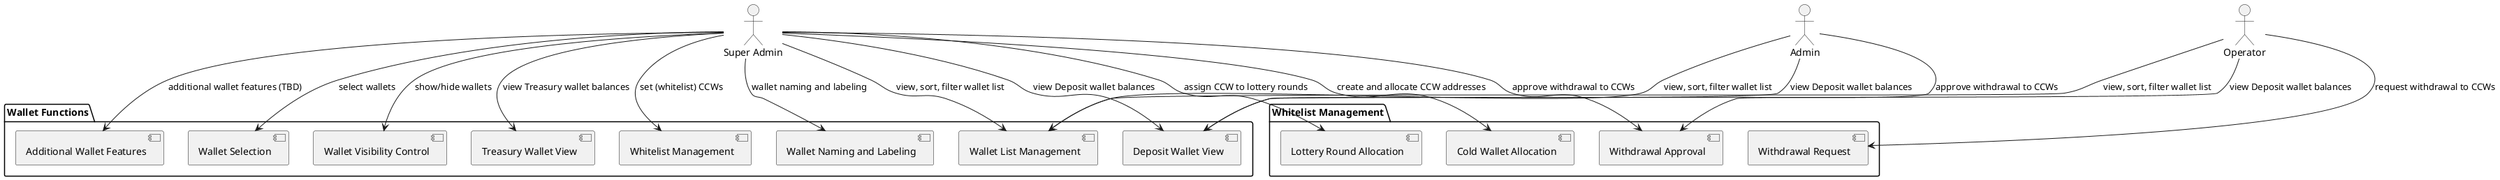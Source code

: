 @startuml

' Define actors
actor "Super Admin" as SA
actor "Admin" as AD
actor "Operator" as OP

' Define components
package "Wallet Functions" {
  component "Wallet Selection" as WS
  component "Wallet Visibility Control" as WVC
  component "Wallet List Management" as WLM
  component "Treasury Wallet View" as TWV
  component "Deposit Wallet View" as DWV
  component "Whitelist Management" as WM
  component "Wallet Naming and Labeling" as WNL
  component "Additional Wallet Features" as AWF
}

package "Whitelist Management" {
  component "Cold Wallet Allocation" as CWA
  component "Lottery Round Allocation" as LRA
  component "Withdrawal Approval" as WA
  component "Withdrawal Request" as WR
}

' Relationships
SA --> WS : select wallets
SA --> WVC : show/hide wallets
SA --> WLM : view, sort, filter wallet list
SA --> TWV : view Treasury wallet balances
SA --> DWV : view Deposit wallet balances
SA --> WM : set (whitelist) CCWs
SA --> WNL : wallet naming and labeling
SA --> AWF : additional wallet features (TBD)
SA --> CWA : create and allocate CCW addresses
SA --> LRA : assign CCW to lottery rounds
SA --> WA : approve withdrawal to CCWs

AD --> WLM : view, sort, filter wallet list
AD --> DWV : view Deposit wallet balances
AD --> WA : approve withdrawal to CCWs

OP --> WLM : view, sort, filter wallet list
OP --> DWV : view Deposit wallet balances
OP --> WR : request withdrawal to CCWs

@enduml
